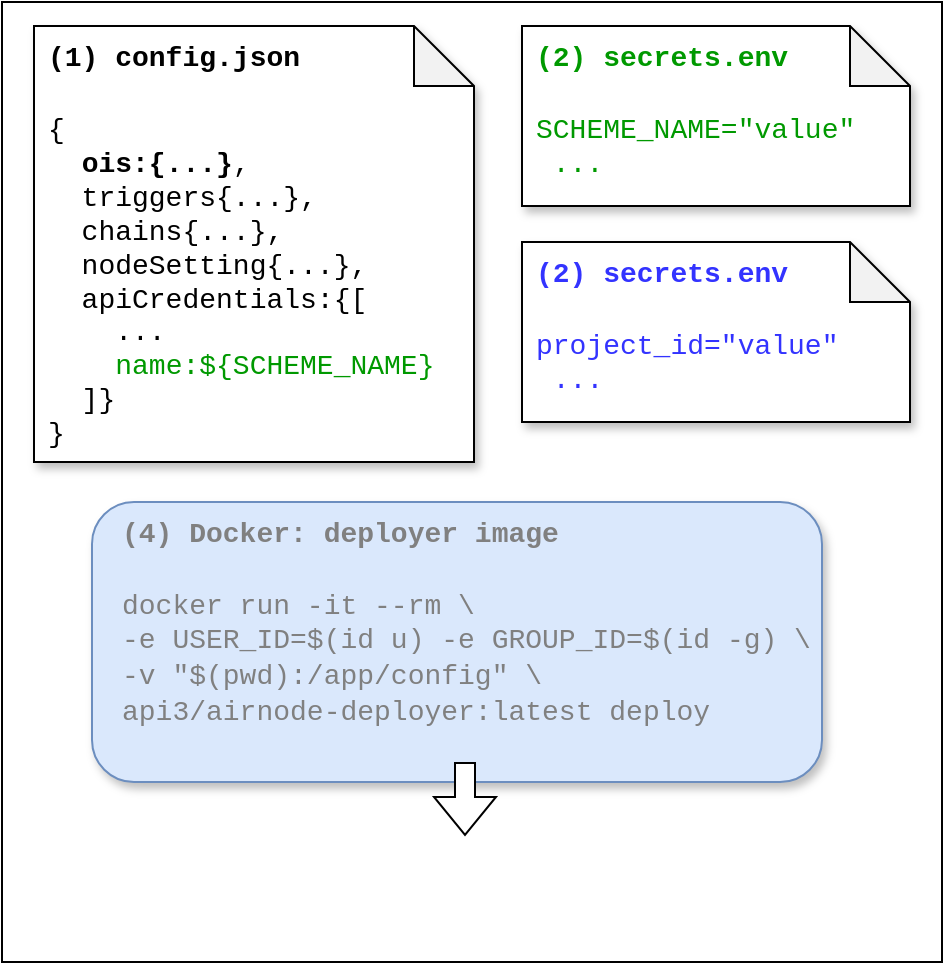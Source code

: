 <mxfile version="20.8.16" type="device"><diagram id="KqCbAj8WYDItrb-iW1Fc" name="Page-1"><mxGraphModel dx="1090" dy="732" grid="1" gridSize="10" guides="1" tooltips="1" connect="1" arrows="1" fold="1" page="1" pageScale="1" pageWidth="850" pageHeight="1100" math="0" shadow="0"><root><mxCell id="0"/><mxCell id="1" parent="0"/><mxCell id="hoIfVDJh_1HBDrnXskeS-1" value="" style="rounded=0;whiteSpace=wrap;html=1;" vertex="1" parent="1"><mxGeometry x="30" y="90" width="470" height="480" as="geometry"/></mxCell><mxCell id="yJ9cbEdWgOhvauyDXNFd-12" value="&lt;div style=&quot;font-size: 14px&quot;&gt;&lt;font style=&quot;font-size: 14px&quot; face=&quot;Courier New&quot; color=&quot;#808080&quot;&gt;&lt;b&gt;(4) Docker: deployer image&lt;/b&gt;&lt;/font&gt;&lt;/div&gt;&lt;div style=&quot;font-size: 14px&quot;&gt;&lt;font style=&quot;font-size: 14px&quot; face=&quot;Courier New&quot; color=&quot;#808080&quot;&gt;&lt;br&gt;&lt;/font&gt;&lt;/div&gt;&lt;div style=&quot;font-size: 14px&quot;&gt;&lt;font style=&quot;font-size: 14px&quot; face=&quot;Courier New&quot; color=&quot;#808080&quot;&gt;docker run -it --rm \&lt;/font&gt;&lt;/div&gt;&lt;div style=&quot;font-size: 14px&quot;&gt;&lt;font style=&quot;font-size: 14px&quot; face=&quot;Courier New&quot; color=&quot;#808080&quot;&gt;-e USER_ID=$(id u) -e GROUP_ID=$(id -g) \&lt;/font&gt;&lt;/div&gt;&lt;div style=&quot;font-size: 14px&quot;&gt;&lt;font style=&quot;font-size: 14px&quot; face=&quot;Courier New&quot; color=&quot;#808080&quot;&gt;-v &quot;$(pwd):/app/config&quot; \&amp;nbsp;&amp;nbsp;&lt;/font&gt;&lt;/div&gt;&lt;div style=&quot;font-size: 14px&quot;&gt;&lt;font style=&quot;font-size: 14px&quot; face=&quot;Courier New&quot; color=&quot;#808080&quot;&gt;api3/airnode-deployer:latest deploy&lt;/font&gt;&lt;/div&gt;" style="rounded=1;whiteSpace=wrap;html=1;fontSize=11;align=left;fillColor=#dae8fc;strokeColor=#6c8ebf;shadow=1;spacingLeft=13;spacingRight=5;verticalAlign=top;fontColor=#000000;" parent="1" vertex="1"><mxGeometry x="75" y="340" width="365" height="140" as="geometry"/></mxCell><mxCell id="OE26p1NcLeRtXoR-TuRI-2" value="&lt;span style=&quot;font-size: 14px&quot;&gt;&lt;font face=&quot;Courier New&quot;&gt;&lt;b&gt;(1) config.json&lt;/b&gt;&lt;br style=&quot;font-size: 14px&quot;&gt;&lt;br style=&quot;font-size: 14px&quot;&gt;&lt;/font&gt;&lt;/span&gt;&lt;div style=&quot;font-size: 14px&quot;&gt;&lt;span style=&quot;font-size: 14px&quot;&gt;&lt;font face=&quot;Courier New&quot;&gt;{&lt;/font&gt;&lt;/span&gt;&lt;/div&gt;&lt;div style=&quot;font-size: 14px&quot;&gt;&lt;font face=&quot;Courier New&quot;&gt;&lt;span style=&quot;font-size: 14px&quot;&gt;&amp;nbsp;&amp;nbsp;&lt;b style=&quot;font-size: 14px&quot;&gt;ois:{...&lt;/b&gt;&lt;/span&gt;&lt;span style=&quot;font-size: 14px&quot;&gt;&lt;b style=&quot;font-size: 14px&quot;&gt;}&lt;/b&gt;,&lt;/span&gt;&lt;/font&gt;&lt;/div&gt;&lt;font style=&quot;font-size: 14px&quot;&gt;&lt;font face=&quot;Courier New&quot; style=&quot;font-size: 14px&quot;&gt;&lt;div style=&quot;font-size: 14px&quot;&gt;&amp;nbsp; triggers{...},&lt;/div&gt;&lt;div style=&quot;font-size: 14px&quot;&gt;&amp;nbsp; chains{...},&lt;/div&gt;&lt;div style=&quot;font-size: 14px&quot;&gt;&amp;nbsp; nodeSetting{...},&lt;/div&gt;&lt;div style=&quot;font-size: 14px&quot;&gt;&amp;nbsp;&amp;nbsp;apiCredentials:{[&lt;/div&gt;&lt;div style=&quot;font-size: 14px&quot;&gt;&amp;nbsp; &amp;nbsp; ...&lt;/div&gt;&lt;div style=&quot;font-size: 14px&quot;&gt;&amp;nbsp; &amp;nbsp;&amp;nbsp;&lt;font color=&quot;#009900&quot; style=&quot;font-size: 14px&quot;&gt;name:${&lt;/font&gt;&lt;font color=&quot;#009900&quot; style=&quot;font-size: 14px&quot;&gt;&lt;span style=&quot;background-color: transparent ; font-size: 14px&quot;&gt;SCHEME_NAME&lt;/span&gt;}&lt;/font&gt;&lt;/div&gt;&lt;/font&gt;&lt;font face=&quot;Courier New&quot; style=&quot;font-size: 14px&quot;&gt;&lt;div style=&quot;font-size: 14px&quot;&gt;&amp;nbsp; ]}&amp;nbsp; &amp;nbsp;&lt;/div&gt;&lt;div style=&quot;font-size: 14px&quot;&gt;}&lt;/div&gt;&lt;div style=&quot;font-size: 14px&quot;&gt;&lt;br style=&quot;font-size: 14px&quot;&gt;&lt;/div&gt;&lt;/font&gt;&lt;/font&gt;" style="shape=note;whiteSpace=wrap;html=1;backgroundOutline=1;darkOpacity=0.05;shadow=1;verticalAlign=top;align=left;fontSize=14;spacingLeft=5;" parent="1" vertex="1"><mxGeometry x="46" y="102" width="220" height="218" as="geometry"/></mxCell><mxCell id="OE26p1NcLeRtXoR-TuRI-11" value="&lt;div style=&quot;font-size: 14px&quot;&gt;&lt;/div&gt;&lt;span style=&quot;font-size: 14px ; text-align: center&quot;&gt;&lt;font face=&quot;Courier New&quot;&gt;&lt;b&gt;(2) secrets.env&lt;/b&gt;&lt;br style=&quot;font-size: 14px&quot;&gt;&lt;br style=&quot;font-size: 14px&quot;&gt;&lt;/font&gt;&lt;/span&gt;&lt;div style=&quot;font-size: 14px&quot;&gt;&lt;span style=&quot;font-size: 14px&quot;&gt;&lt;font face=&quot;Courier New&quot; style=&quot;font-size: 14px&quot;&gt;SCHEME_NAME=&quot;value&quot;&lt;/font&gt;&lt;/span&gt;&lt;/div&gt;&lt;div style=&quot;font-size: 14px&quot;&gt;&lt;font face=&quot;Courier New&quot; style=&quot;font-size: 14px&quot;&gt;&amp;nbsp;...&lt;/font&gt;&lt;/div&gt;" style="shape=note;whiteSpace=wrap;html=1;backgroundOutline=1;darkOpacity=0.05;shadow=1;fontColor=#009900;align=left;verticalAlign=top;fontSize=14;spacingLeft=5;" parent="1" vertex="1"><mxGeometry x="290" y="102" width="194" height="90" as="geometry"/></mxCell><mxCell id="JEKHiUHxp0Lh8Hf3pI-w-20" value="" style="shape=image;verticalLabelPosition=bottom;labelBackgroundColor=#ffffff;verticalAlign=top;aspect=fixed;imageAspect=0;image=https://miro.medium.com/max/400/1*vfjYLDoXNs9OAdS_bk23RQ.png;" parent="1" vertex="1"><mxGeometry x="212" y="493" width="100" height="75" as="geometry"/></mxCell><mxCell id="JEKHiUHxp0Lh8Hf3pI-w-21" value="" style="shape=flexArrow;endArrow=classic;html=1;rounded=0;fontColor=#000000;strokeColor=#000000;strokeWidth=1;fillColor=#FFFFFF;gradientColor=#ffffff;gradientDirection=west;edgeStyle=orthogonalEdgeStyle;" parent="1" edge="1"><mxGeometry width="50" height="50" relative="1" as="geometry"><mxPoint x="261.5" y="470" as="sourcePoint"/><mxPoint x="261.5" y="507" as="targetPoint"/></mxGeometry></mxCell><mxCell id="ToH-PC4SZuwFMk0Ao2fL-1" value="&lt;div style=&quot;font-size: 14px&quot;&gt;&lt;/div&gt;&lt;span style=&quot;font-size: 14px ; text-align: center&quot;&gt;&lt;font color=&quot;#3333ff&quot; face=&quot;Courier New&quot;&gt;&lt;b&gt;(2) secrets.env&lt;/b&gt;&lt;br style=&quot;font-size: 14px&quot;&gt;&lt;br style=&quot;font-size: 14px&quot;&gt;&lt;/font&gt;&lt;/span&gt;&lt;div style=&quot;font-size: 14px&quot;&gt;&lt;span style=&quot;font-size: 14px&quot;&gt;&lt;font color=&quot;#3333ff&quot; face=&quot;Courier New&quot; style=&quot;font-size: 14px&quot;&gt;project_id=&quot;value&quot;&lt;/font&gt;&lt;/span&gt;&lt;/div&gt;&lt;div style=&quot;font-size: 14px&quot;&gt;&lt;font color=&quot;#3333ff&quot; face=&quot;Courier New&quot; style=&quot;font-size: 14px&quot;&gt;&amp;nbsp;...&lt;/font&gt;&lt;/div&gt;" style="shape=note;whiteSpace=wrap;html=1;backgroundOutline=1;darkOpacity=0.05;shadow=1;fontColor=#009900;align=left;verticalAlign=top;fontSize=14;spacingLeft=5;" parent="1" vertex="1"><mxGeometry x="290" y="210" width="194" height="90" as="geometry"/></mxCell></root></mxGraphModel></diagram></mxfile>